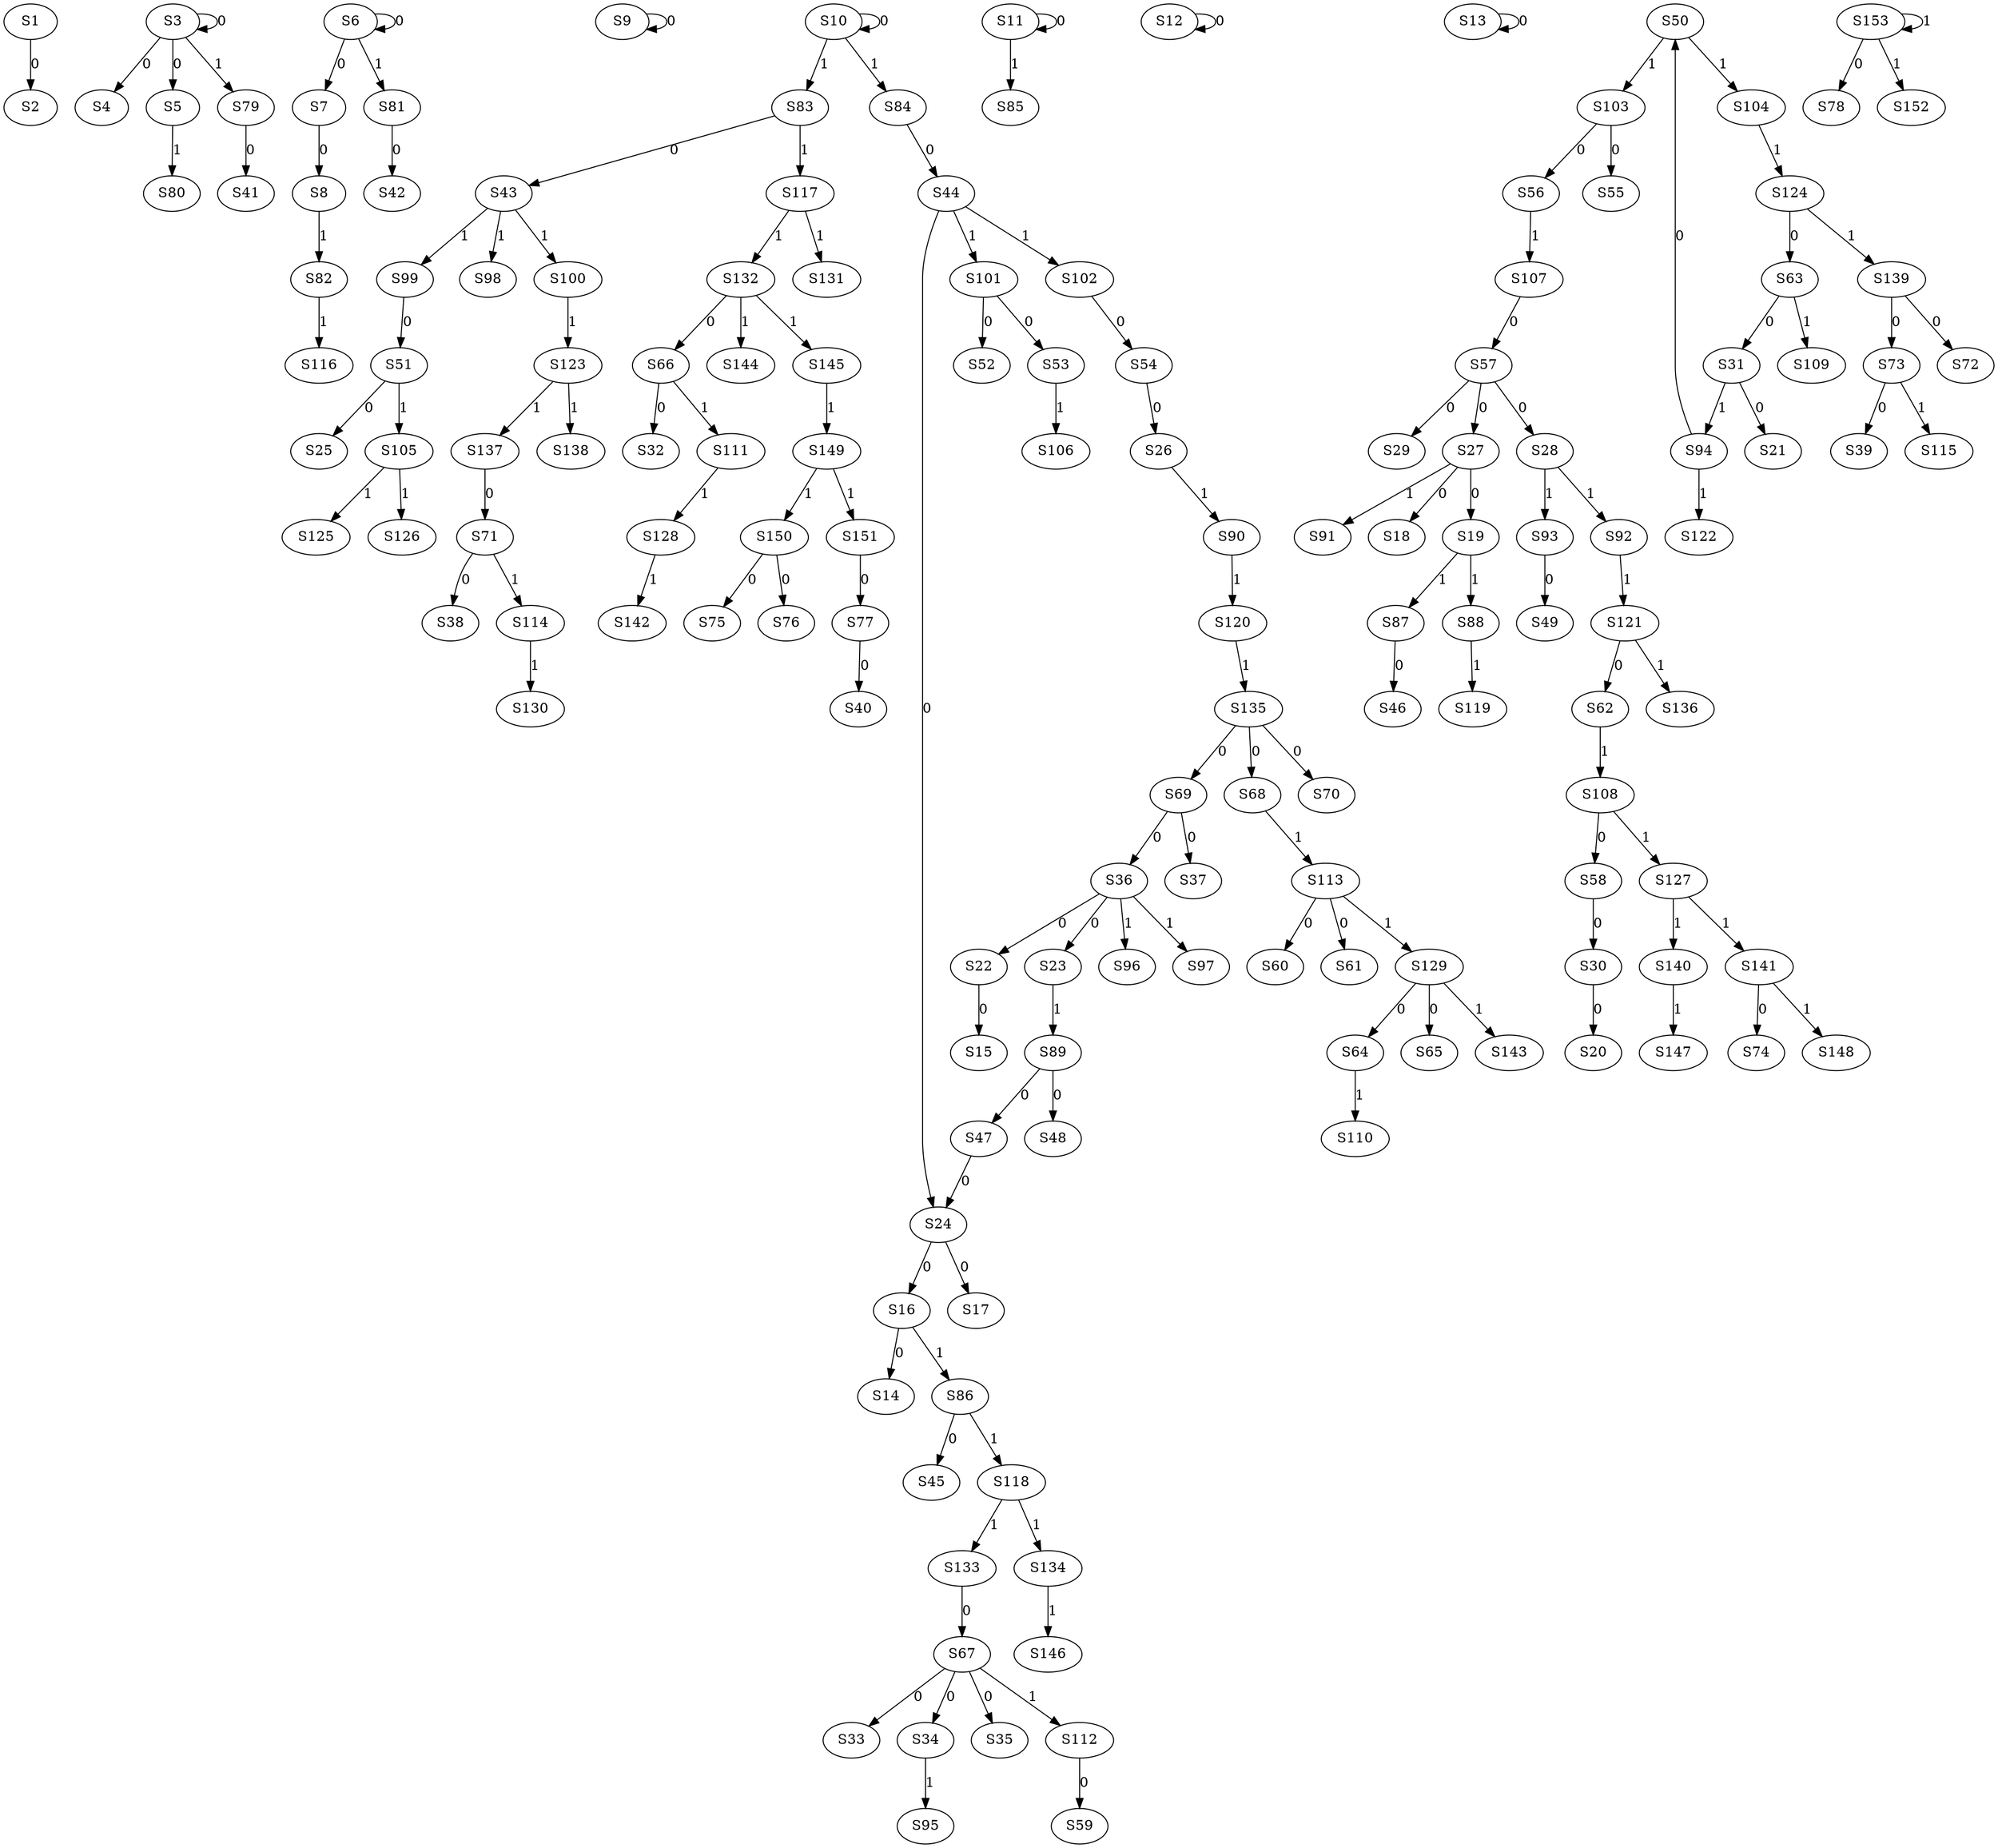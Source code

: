 strict digraph {
	S1 -> S2 [ label = 0 ];
	S3 -> S3 [ label = 0 ];
	S3 -> S4 [ label = 0 ];
	S3 -> S5 [ label = 0 ];
	S6 -> S6 [ label = 0 ];
	S6 -> S7 [ label = 0 ];
	S7 -> S8 [ label = 0 ];
	S9 -> S9 [ label = 0 ];
	S10 -> S10 [ label = 0 ];
	S11 -> S11 [ label = 0 ];
	S12 -> S12 [ label = 0 ];
	S13 -> S13 [ label = 0 ];
	S16 -> S14 [ label = 0 ];
	S22 -> S15 [ label = 0 ];
	S24 -> S16 [ label = 0 ];
	S24 -> S17 [ label = 0 ];
	S27 -> S18 [ label = 0 ];
	S27 -> S19 [ label = 0 ];
	S30 -> S20 [ label = 0 ];
	S31 -> S21 [ label = 0 ];
	S36 -> S22 [ label = 0 ];
	S36 -> S23 [ label = 0 ];
	S47 -> S24 [ label = 0 ];
	S51 -> S25 [ label = 0 ];
	S54 -> S26 [ label = 0 ];
	S57 -> S27 [ label = 0 ];
	S57 -> S28 [ label = 0 ];
	S57 -> S29 [ label = 0 ];
	S58 -> S30 [ label = 0 ];
	S63 -> S31 [ label = 0 ];
	S66 -> S32 [ label = 0 ];
	S67 -> S33 [ label = 0 ];
	S67 -> S34 [ label = 0 ];
	S67 -> S35 [ label = 0 ];
	S69 -> S36 [ label = 0 ];
	S69 -> S37 [ label = 0 ];
	S71 -> S38 [ label = 0 ];
	S73 -> S39 [ label = 0 ];
	S77 -> S40 [ label = 0 ];
	S79 -> S41 [ label = 0 ];
	S81 -> S42 [ label = 0 ];
	S83 -> S43 [ label = 0 ];
	S84 -> S44 [ label = 0 ];
	S86 -> S45 [ label = 0 ];
	S87 -> S46 [ label = 0 ];
	S89 -> S47 [ label = 0 ];
	S89 -> S48 [ label = 0 ];
	S93 -> S49 [ label = 0 ];
	S94 -> S50 [ label = 0 ];
	S99 -> S51 [ label = 0 ];
	S101 -> S52 [ label = 0 ];
	S101 -> S53 [ label = 0 ];
	S102 -> S54 [ label = 0 ];
	S103 -> S55 [ label = 0 ];
	S103 -> S56 [ label = 0 ];
	S107 -> S57 [ label = 0 ];
	S108 -> S58 [ label = 0 ];
	S112 -> S59 [ label = 0 ];
	S113 -> S60 [ label = 0 ];
	S113 -> S61 [ label = 0 ];
	S121 -> S62 [ label = 0 ];
	S124 -> S63 [ label = 0 ];
	S129 -> S64 [ label = 0 ];
	S129 -> S65 [ label = 0 ];
	S132 -> S66 [ label = 0 ];
	S133 -> S67 [ label = 0 ];
	S135 -> S68 [ label = 0 ];
	S135 -> S69 [ label = 0 ];
	S135 -> S70 [ label = 0 ];
	S137 -> S71 [ label = 0 ];
	S139 -> S72 [ label = 0 ];
	S139 -> S73 [ label = 0 ];
	S141 -> S74 [ label = 0 ];
	S150 -> S75 [ label = 0 ];
	S150 -> S76 [ label = 0 ];
	S151 -> S77 [ label = 0 ];
	S153 -> S78 [ label = 0 ];
	S3 -> S79 [ label = 1 ];
	S5 -> S80 [ label = 1 ];
	S6 -> S81 [ label = 1 ];
	S8 -> S82 [ label = 1 ];
	S10 -> S83 [ label = 1 ];
	S10 -> S84 [ label = 1 ];
	S11 -> S85 [ label = 1 ];
	S16 -> S86 [ label = 1 ];
	S19 -> S87 [ label = 1 ];
	S19 -> S88 [ label = 1 ];
	S23 -> S89 [ label = 1 ];
	S26 -> S90 [ label = 1 ];
	S27 -> S91 [ label = 1 ];
	S28 -> S92 [ label = 1 ];
	S28 -> S93 [ label = 1 ];
	S31 -> S94 [ label = 1 ];
	S34 -> S95 [ label = 1 ];
	S36 -> S96 [ label = 1 ];
	S36 -> S97 [ label = 1 ];
	S43 -> S98 [ label = 1 ];
	S43 -> S99 [ label = 1 ];
	S43 -> S100 [ label = 1 ];
	S44 -> S101 [ label = 1 ];
	S44 -> S102 [ label = 1 ];
	S50 -> S103 [ label = 1 ];
	S50 -> S104 [ label = 1 ];
	S51 -> S105 [ label = 1 ];
	S53 -> S106 [ label = 1 ];
	S56 -> S107 [ label = 1 ];
	S62 -> S108 [ label = 1 ];
	S63 -> S109 [ label = 1 ];
	S64 -> S110 [ label = 1 ];
	S66 -> S111 [ label = 1 ];
	S67 -> S112 [ label = 1 ];
	S68 -> S113 [ label = 1 ];
	S71 -> S114 [ label = 1 ];
	S73 -> S115 [ label = 1 ];
	S82 -> S116 [ label = 1 ];
	S83 -> S117 [ label = 1 ];
	S86 -> S118 [ label = 1 ];
	S88 -> S119 [ label = 1 ];
	S90 -> S120 [ label = 1 ];
	S92 -> S121 [ label = 1 ];
	S94 -> S122 [ label = 1 ];
	S100 -> S123 [ label = 1 ];
	S104 -> S124 [ label = 1 ];
	S105 -> S125 [ label = 1 ];
	S105 -> S126 [ label = 1 ];
	S108 -> S127 [ label = 1 ];
	S111 -> S128 [ label = 1 ];
	S113 -> S129 [ label = 1 ];
	S114 -> S130 [ label = 1 ];
	S117 -> S131 [ label = 1 ];
	S117 -> S132 [ label = 1 ];
	S118 -> S133 [ label = 1 ];
	S118 -> S134 [ label = 1 ];
	S120 -> S135 [ label = 1 ];
	S121 -> S136 [ label = 1 ];
	S123 -> S137 [ label = 1 ];
	S123 -> S138 [ label = 1 ];
	S124 -> S139 [ label = 1 ];
	S127 -> S140 [ label = 1 ];
	S127 -> S141 [ label = 1 ];
	S128 -> S142 [ label = 1 ];
	S129 -> S143 [ label = 1 ];
	S132 -> S144 [ label = 1 ];
	S132 -> S145 [ label = 1 ];
	S134 -> S146 [ label = 1 ];
	S140 -> S147 [ label = 1 ];
	S141 -> S148 [ label = 1 ];
	S145 -> S149 [ label = 1 ];
	S149 -> S150 [ label = 1 ];
	S149 -> S151 [ label = 1 ];
	S153 -> S152 [ label = 1 ];
	S153 -> S153 [ label = 1 ];
	S44 -> S24 [ label = 0 ];
}